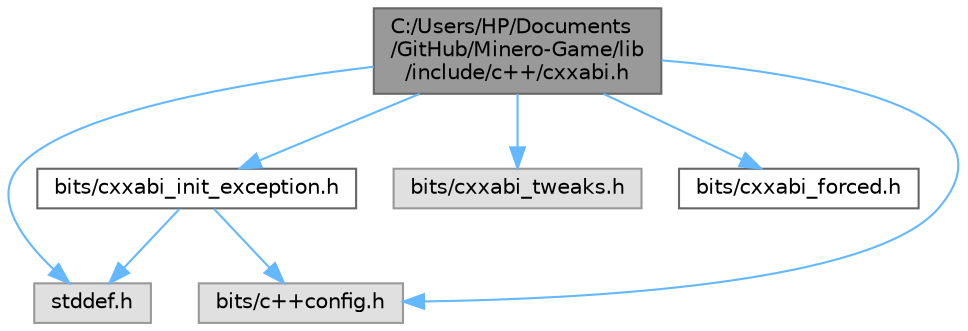 digraph "C:/Users/HP/Documents/GitHub/Minero-Game/lib/include/c++/cxxabi.h"
{
 // LATEX_PDF_SIZE
  bgcolor="transparent";
  edge [fontname=Helvetica,fontsize=10,labelfontname=Helvetica,labelfontsize=10];
  node [fontname=Helvetica,fontsize=10,shape=box,height=0.2,width=0.4];
  Node1 [id="Node000001",label="C:/Users/HP/Documents\l/GitHub/Minero-Game/lib\l/include/c++/cxxabi.h",height=0.2,width=0.4,color="gray40", fillcolor="grey60", style="filled", fontcolor="black",tooltip=" "];
  Node1 -> Node2 [id="edge8_Node000001_Node000002",color="steelblue1",style="solid",tooltip=" "];
  Node2 [id="Node000002",label="stddef.h",height=0.2,width=0.4,color="grey60", fillcolor="#E0E0E0", style="filled",tooltip=" "];
  Node1 -> Node3 [id="edge9_Node000001_Node000003",color="steelblue1",style="solid",tooltip=" "];
  Node3 [id="Node000003",label="bits/c++config.h",height=0.2,width=0.4,color="grey60", fillcolor="#E0E0E0", style="filled",tooltip=" "];
  Node1 -> Node4 [id="edge10_Node000001_Node000004",color="steelblue1",style="solid",tooltip=" "];
  Node4 [id="Node000004",label="bits/cxxabi_tweaks.h",height=0.2,width=0.4,color="grey60", fillcolor="#E0E0E0", style="filled",tooltip=" "];
  Node1 -> Node5 [id="edge11_Node000001_Node000005",color="steelblue1",style="solid",tooltip=" "];
  Node5 [id="Node000005",label="bits/cxxabi_forced.h",height=0.2,width=0.4,color="grey40", fillcolor="white", style="filled",URL="$lib_2include_2c_09_09_2bits_2cxxabi__forced_8h.html",tooltip=" "];
  Node1 -> Node6 [id="edge12_Node000001_Node000006",color="steelblue1",style="solid",tooltip=" "];
  Node6 [id="Node000006",label="bits/cxxabi_init_exception.h",height=0.2,width=0.4,color="grey40", fillcolor="white", style="filled",URL="$lib_2include_2c_09_09_2bits_2cxxabi__init__exception_8h.html",tooltip=" "];
  Node6 -> Node2 [id="edge13_Node000006_Node000002",color="steelblue1",style="solid",tooltip=" "];
  Node6 -> Node3 [id="edge14_Node000006_Node000003",color="steelblue1",style="solid",tooltip=" "];
}

